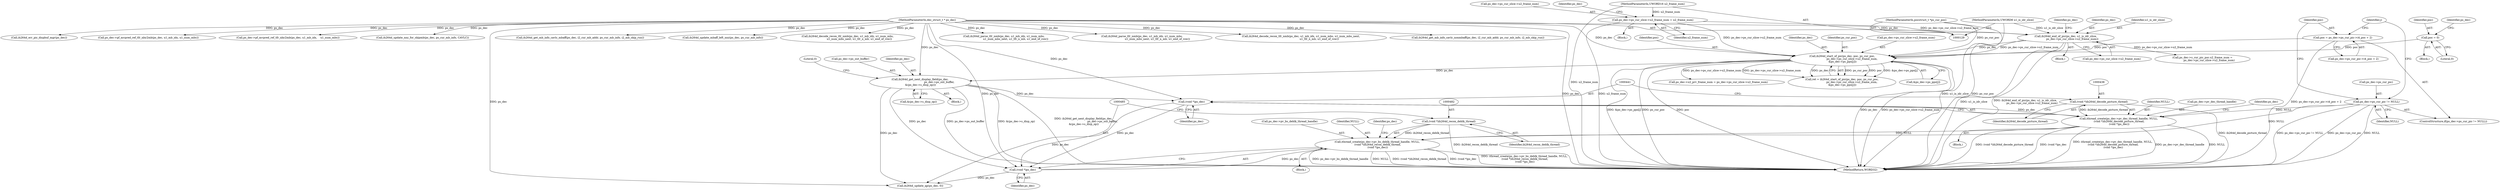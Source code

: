 digraph "0_Android_a78887bcffbc2995cf9ed72e0697acf560875e9e_1@API" {
"1000476" [label="(Call,ithread_create(ps_dec->pv_bs_deblk_thread_handle, NULL,\n (void *)ih264d_recon_deblk_thread,\n (void *)ps_dec))"];
"1000432" [label="(Call,ithread_create(ps_dec->pv_dec_thread_handle, NULL,\n (void *)ih264d_decode_picture_thread,\n (void *)ps_dec))"];
"1000283" [label="(Call,ps_dec->ps_cur_pic != NULL)"];
"1000437" [label="(Call,(void *)ih264d_decode_picture_thread)"];
"1000440" [label="(Call,(void *)ps_dec)"];
"1000385" [label="(Call,ih264d_get_next_display_field(ps_dec,\n                                              ps_dec->ps_out_buffer,\n &(ps_dec->s_disp_op)))"];
"1000346" [label="(Call,ih264d_start_of_pic(ps_dec, poc, ps_cur_poc,\n                        ps_dec->ps_cur_slice->u2_frame_num,\n &ps_dec->ps_pps[j]))"];
"1000234" [label="(Call,ih264d_end_of_pic(ps_dec, u1_is_idr_slice,\n                ps_dec->ps_cur_slice->u2_frame_num))"];
"1000130" [label="(MethodParameterIn,dec_struct_t * ps_dec)"];
"1000132" [label="(MethodParameterIn,UWORD8 u1_is_idr_slice)"];
"1000221" [label="(Call,ps_dec->ps_cur_slice->u2_frame_num = u2_frame_num)"];
"1000133" [label="(MethodParameterIn,UWORD16 u2_frame_num)"];
"1000288" [label="(Call,poc = ps_dec->ps_cur_pic->i4_poc + 2)"];
"1000257" [label="(Call,poc = 0)"];
"1000134" [label="(MethodParameterIn,pocstruct_t *ps_cur_poc)"];
"1000481" [label="(Call,(void *)ih264d_recon_deblk_thread)"];
"1000484" [label="(Call,(void *)ps_dec)"];
"1000433" [label="(Call,ps_dec->pv_dec_thread_handle)"];
"1000664" [label="(Call,ih264d_parse_tfr_nmb(ps_dec, u1_mb_idx, u1_num_mbs,\n                            u1_num_mbs_next, u1_tfr_n_mb, u1_end_of_row))"];
"1001243" [label="(Call,ih264d_parse_tfr_nmb(ps_dec, u1_mb_idx, u1_num_mbs,\n                                     u1_num_mbs_next, u1_tfr_n_mb, u1_end_of_row))"];
"1000130" [label="(MethodParameterIn,dec_struct_t * ps_dec)"];
"1000385" [label="(Call,ih264d_get_next_display_field(ps_dec,\n                                              ps_dec->ps_out_buffer,\n &(ps_dec->s_disp_op)))"];
"1000437" [label="(Call,(void *)ih264d_decode_picture_thread)"];
"1000283" [label="(Call,ps_dec->ps_cur_pic != NULL)"];
"1000439" [label="(Identifier,ih264d_decode_picture_thread)"];
"1000476" [label="(Call,ithread_create(ps_dec->pv_bs_deblk_thread_handle, NULL,\n (void *)ih264d_recon_deblk_thread,\n (void *)ps_dec))"];
"1000220" [label="(Block,)"];
"1000355" [label="(Call,&ps_dec->ps_pps[j])"];
"1001257" [label="(Call,ih264d_decode_recon_tfr_nmb(ps_dec, u1_mb_idx, u1_num_mbs, u1_num_mbs_next,\n                                            u1_tfr_n_mb, u1_end_of_row))"];
"1000477" [label="(Call,ps_dec->pv_bs_deblk_thread_handle)"];
"1000486" [label="(Identifier,ps_dec)"];
"1000235" [label="(Identifier,ps_dec)"];
"1000221" [label="(Call,ps_dec->ps_cur_slice->u2_frame_num = u2_frame_num)"];
"1000237" [label="(Call,ps_dec->ps_cur_slice->u2_frame_num)"];
"1000347" [label="(Identifier,ps_dec)"];
"1000288" [label="(Call,poc = ps_dec->ps_cur_pic->i4_poc + 2)"];
"1000242" [label="(Call,ps_dec->s_cur_pic_poc.u2_frame_num =\n                ps_dec->ps_cur_slice->u2_frame_num)"];
"1000298" [label="(Identifier,j)"];
"1001067" [label="(Call,ih264d_get_mb_info_cavlc_nonmbaff(ps_dec, i2_cur_mb_addr, ps_cur_mb_info, i2_mb_skip_run))"];
"1000205" [label="(Call,ih264d_err_pic_dispbuf_mgr(ps_dec))"];
"1000253" [label="(Block,)"];
"1000236" [label="(Identifier,u1_is_idr_slice)"];
"1000284" [label="(Call,ps_dec->ps_cur_pic)"];
"1000440" [label="(Call,(void *)ps_dec)"];
"1000396" [label="(Literal,0)"];
"1000133" [label="(MethodParameterIn,UWORD16 u2_frame_num)"];
"1000258" [label="(Identifier,poc)"];
"1000431" [label="(Block,)"];
"1000480" [label="(Identifier,NULL)"];
"1000387" [label="(Call,ps_dec->ps_out_buffer)"];
"1000865" [label="(Call,ps_dec->u2_prv_frame_num = ps_dec->ps_cur_slice->u2_frame_num)"];
"1000432" [label="(Call,ithread_create(ps_dec->pv_dec_thread_handle, NULL,\n (void *)ih264d_decode_picture_thread,\n (void *)ps_dec))"];
"1000346" [label="(Call,ih264d_start_of_pic(ps_dec, poc, ps_cur_poc,\n                        ps_dec->ps_cur_slice->u2_frame_num,\n &ps_dec->ps_pps[j]))"];
"1000483" [label="(Identifier,ih264d_recon_deblk_thread)"];
"1000257" [label="(Call,poc = 0)"];
"1000390" [label="(Call,&(ps_dec->s_disp_op))"];
"1000263" [label="(Identifier,ps_dec)"];
"1001219" [label="(Call,ps_dec->pf_mvpred_ref_tfr_nby2mb(ps_dec, u1_mb_idx, u1_num_mbs))"];
"1000227" [label="(Identifier,u2_frame_num)"];
"1000489" [label="(Identifier,ps_dec)"];
"1000349" [label="(Identifier,ps_cur_poc)"];
"1000282" [label="(ControlStructure,if(ps_dec->ps_cur_pic != NULL))"];
"1000470" [label="(Block,)"];
"1000287" [label="(Identifier,NULL)"];
"1000350" [label="(Call,ps_dec->ps_cur_slice->u2_frame_num)"];
"1000481" [label="(Call,(void *)ih264d_recon_deblk_thread)"];
"1000222" [label="(Call,ps_dec->ps_cur_slice->u2_frame_num)"];
"1000344" [label="(Call,ret = ih264d_start_of_pic(ps_dec, poc, ps_cur_poc,\n                        ps_dec->ps_cur_slice->u2_frame_num,\n &ps_dec->ps_pps[j]))"];
"1000348" [label="(Identifier,poc)"];
"1000231" [label="(Identifier,ps_dec)"];
"1000259" [label="(Literal,0)"];
"1000617" [label="(Call,ps_dec->pf_mvpred_ref_tfr_nby2mb(ps_dec, u1_mb_idx,    u1_num_mbs))"];
"1001132" [label="(Call,ih264d_update_nnz_for_skipmb(ps_dec, ps_cur_mb_info, CAVLC))"];
"1000289" [label="(Identifier,poc)"];
"1000442" [label="(Identifier,ps_dec)"];
"1000445" [label="(Identifier,ps_dec)"];
"1001061" [label="(Call,ih264d_get_mb_info_cavlc_mbaff(ps_dec, i2_cur_mb_addr, ps_cur_mb_info, i2_mb_skip_run))"];
"1001160" [label="(Call,ih264d_update_mbaff_left_nnz(ps_dec, ps_cur_mb_info))"];
"1000134" [label="(MethodParameterIn,pocstruct_t *ps_cur_poc)"];
"1000245" [label="(Identifier,ps_dec)"];
"1000384" [label="(Block,)"];
"1000234" [label="(Call,ih264d_end_of_pic(ps_dec, u1_is_idr_slice,\n                ps_dec->ps_cur_slice->u2_frame_num))"];
"1000233" [label="(Block,)"];
"1000678" [label="(Call,ih264d_decode_recon_tfr_nmb(ps_dec, u1_mb_idx, u1_num_mbs,\n                            u1_num_mbs_next, u1_tfr_n_mb, u1_end_of_row))"];
"1000484" [label="(Call,(void *)ps_dec)"];
"1000436" [label="(Identifier,NULL)"];
"1000386" [label="(Identifier,ps_dec)"];
"1000132" [label="(MethodParameterIn,UWORD8 u1_is_idr_slice)"];
"1000963" [label="(Call,ih264d_update_qp(ps_dec, 0))"];
"1001356" [label="(MethodReturn,WORD32)"];
"1000290" [label="(Call,ps_dec->ps_cur_pic->i4_poc + 2)"];
"1000476" -> "1000470"  [label="AST: "];
"1000476" -> "1000484"  [label="CFG: "];
"1000477" -> "1000476"  [label="AST: "];
"1000480" -> "1000476"  [label="AST: "];
"1000481" -> "1000476"  [label="AST: "];
"1000484" -> "1000476"  [label="AST: "];
"1000489" -> "1000476"  [label="CFG: "];
"1000476" -> "1001356"  [label="DDG: ithread_create(ps_dec->pv_bs_deblk_thread_handle, NULL,\n (void *)ih264d_recon_deblk_thread,\n (void *)ps_dec)"];
"1000476" -> "1001356"  [label="DDG: ps_dec->pv_bs_deblk_thread_handle"];
"1000476" -> "1001356"  [label="DDG: NULL"];
"1000476" -> "1001356"  [label="DDG: (void *)ih264d_recon_deblk_thread"];
"1000476" -> "1001356"  [label="DDG: (void *)ps_dec"];
"1000432" -> "1000476"  [label="DDG: NULL"];
"1000283" -> "1000476"  [label="DDG: NULL"];
"1000481" -> "1000476"  [label="DDG: ih264d_recon_deblk_thread"];
"1000484" -> "1000476"  [label="DDG: ps_dec"];
"1000432" -> "1000431"  [label="AST: "];
"1000432" -> "1000440"  [label="CFG: "];
"1000433" -> "1000432"  [label="AST: "];
"1000436" -> "1000432"  [label="AST: "];
"1000437" -> "1000432"  [label="AST: "];
"1000440" -> "1000432"  [label="AST: "];
"1000445" -> "1000432"  [label="CFG: "];
"1000432" -> "1001356"  [label="DDG: NULL"];
"1000432" -> "1001356"  [label="DDG: (void *)ih264d_decode_picture_thread"];
"1000432" -> "1001356"  [label="DDG: (void *)ps_dec"];
"1000432" -> "1001356"  [label="DDG: ithread_create(ps_dec->pv_dec_thread_handle, NULL,\n (void *)ih264d_decode_picture_thread,\n (void *)ps_dec)"];
"1000432" -> "1001356"  [label="DDG: ps_dec->pv_dec_thread_handle"];
"1000283" -> "1000432"  [label="DDG: NULL"];
"1000437" -> "1000432"  [label="DDG: ih264d_decode_picture_thread"];
"1000440" -> "1000432"  [label="DDG: ps_dec"];
"1000283" -> "1000282"  [label="AST: "];
"1000283" -> "1000287"  [label="CFG: "];
"1000284" -> "1000283"  [label="AST: "];
"1000287" -> "1000283"  [label="AST: "];
"1000289" -> "1000283"  [label="CFG: "];
"1000298" -> "1000283"  [label="CFG: "];
"1000283" -> "1001356"  [label="DDG: ps_dec->ps_cur_pic"];
"1000283" -> "1001356"  [label="DDG: NULL"];
"1000283" -> "1001356"  [label="DDG: ps_dec->ps_cur_pic != NULL"];
"1000437" -> "1000439"  [label="CFG: "];
"1000438" -> "1000437"  [label="AST: "];
"1000439" -> "1000437"  [label="AST: "];
"1000441" -> "1000437"  [label="CFG: "];
"1000437" -> "1001356"  [label="DDG: ih264d_decode_picture_thread"];
"1000440" -> "1000442"  [label="CFG: "];
"1000441" -> "1000440"  [label="AST: "];
"1000442" -> "1000440"  [label="AST: "];
"1000385" -> "1000440"  [label="DDG: ps_dec"];
"1000130" -> "1000440"  [label="DDG: ps_dec"];
"1000440" -> "1000484"  [label="DDG: ps_dec"];
"1000440" -> "1000963"  [label="DDG: ps_dec"];
"1000385" -> "1000384"  [label="AST: "];
"1000385" -> "1000390"  [label="CFG: "];
"1000386" -> "1000385"  [label="AST: "];
"1000387" -> "1000385"  [label="AST: "];
"1000390" -> "1000385"  [label="AST: "];
"1000396" -> "1000385"  [label="CFG: "];
"1000385" -> "1001356"  [label="DDG: ps_dec->ps_out_buffer"];
"1000385" -> "1001356"  [label="DDG: &(ps_dec->s_disp_op)"];
"1000385" -> "1001356"  [label="DDG: ih264d_get_next_display_field(ps_dec,\n                                              ps_dec->ps_out_buffer,\n &(ps_dec->s_disp_op))"];
"1000346" -> "1000385"  [label="DDG: ps_dec"];
"1000130" -> "1000385"  [label="DDG: ps_dec"];
"1000385" -> "1000484"  [label="DDG: ps_dec"];
"1000385" -> "1000963"  [label="DDG: ps_dec"];
"1000346" -> "1000344"  [label="AST: "];
"1000346" -> "1000355"  [label="CFG: "];
"1000347" -> "1000346"  [label="AST: "];
"1000348" -> "1000346"  [label="AST: "];
"1000349" -> "1000346"  [label="AST: "];
"1000350" -> "1000346"  [label="AST: "];
"1000355" -> "1000346"  [label="AST: "];
"1000344" -> "1000346"  [label="CFG: "];
"1000346" -> "1001356"  [label="DDG: ps_cur_poc"];
"1000346" -> "1001356"  [label="DDG: poc"];
"1000346" -> "1001356"  [label="DDG: ps_dec"];
"1000346" -> "1001356"  [label="DDG: ps_dec->ps_cur_slice->u2_frame_num"];
"1000346" -> "1001356"  [label="DDG: &ps_dec->ps_pps[j]"];
"1000346" -> "1000344"  [label="DDG: ps_cur_poc"];
"1000346" -> "1000344"  [label="DDG: poc"];
"1000346" -> "1000344"  [label="DDG: &ps_dec->ps_pps[j]"];
"1000346" -> "1000344"  [label="DDG: ps_dec->ps_cur_slice->u2_frame_num"];
"1000346" -> "1000344"  [label="DDG: ps_dec"];
"1000234" -> "1000346"  [label="DDG: ps_dec"];
"1000234" -> "1000346"  [label="DDG: ps_dec->ps_cur_slice->u2_frame_num"];
"1000130" -> "1000346"  [label="DDG: ps_dec"];
"1000288" -> "1000346"  [label="DDG: poc"];
"1000257" -> "1000346"  [label="DDG: poc"];
"1000134" -> "1000346"  [label="DDG: ps_cur_poc"];
"1000221" -> "1000346"  [label="DDG: ps_dec->ps_cur_slice->u2_frame_num"];
"1000346" -> "1000865"  [label="DDG: ps_dec->ps_cur_slice->u2_frame_num"];
"1000234" -> "1000233"  [label="AST: "];
"1000234" -> "1000237"  [label="CFG: "];
"1000235" -> "1000234"  [label="AST: "];
"1000236" -> "1000234"  [label="AST: "];
"1000237" -> "1000234"  [label="AST: "];
"1000245" -> "1000234"  [label="CFG: "];
"1000234" -> "1001356"  [label="DDG: u1_is_idr_slice"];
"1000234" -> "1001356"  [label="DDG: ih264d_end_of_pic(ps_dec, u1_is_idr_slice,\n                ps_dec->ps_cur_slice->u2_frame_num)"];
"1000130" -> "1000234"  [label="DDG: ps_dec"];
"1000132" -> "1000234"  [label="DDG: u1_is_idr_slice"];
"1000221" -> "1000234"  [label="DDG: ps_dec->ps_cur_slice->u2_frame_num"];
"1000234" -> "1000242"  [label="DDG: ps_dec->ps_cur_slice->u2_frame_num"];
"1000130" -> "1000129"  [label="AST: "];
"1000130" -> "1001356"  [label="DDG: ps_dec"];
"1000130" -> "1000205"  [label="DDG: ps_dec"];
"1000130" -> "1000484"  [label="DDG: ps_dec"];
"1000130" -> "1000617"  [label="DDG: ps_dec"];
"1000130" -> "1000664"  [label="DDG: ps_dec"];
"1000130" -> "1000678"  [label="DDG: ps_dec"];
"1000130" -> "1000963"  [label="DDG: ps_dec"];
"1000130" -> "1001061"  [label="DDG: ps_dec"];
"1000130" -> "1001067"  [label="DDG: ps_dec"];
"1000130" -> "1001132"  [label="DDG: ps_dec"];
"1000130" -> "1001160"  [label="DDG: ps_dec"];
"1000130" -> "1001219"  [label="DDG: ps_dec"];
"1000130" -> "1001243"  [label="DDG: ps_dec"];
"1000130" -> "1001257"  [label="DDG: ps_dec"];
"1000132" -> "1000129"  [label="AST: "];
"1000132" -> "1001356"  [label="DDG: u1_is_idr_slice"];
"1000221" -> "1000220"  [label="AST: "];
"1000221" -> "1000227"  [label="CFG: "];
"1000222" -> "1000221"  [label="AST: "];
"1000227" -> "1000221"  [label="AST: "];
"1000231" -> "1000221"  [label="CFG: "];
"1000221" -> "1001356"  [label="DDG: u2_frame_num"];
"1000133" -> "1000221"  [label="DDG: u2_frame_num"];
"1000133" -> "1000129"  [label="AST: "];
"1000133" -> "1001356"  [label="DDG: u2_frame_num"];
"1000288" -> "1000282"  [label="AST: "];
"1000288" -> "1000290"  [label="CFG: "];
"1000289" -> "1000288"  [label="AST: "];
"1000290" -> "1000288"  [label="AST: "];
"1000298" -> "1000288"  [label="CFG: "];
"1000288" -> "1001356"  [label="DDG: ps_dec->ps_cur_pic->i4_poc + 2"];
"1000257" -> "1000253"  [label="AST: "];
"1000257" -> "1000259"  [label="CFG: "];
"1000258" -> "1000257"  [label="AST: "];
"1000259" -> "1000257"  [label="AST: "];
"1000263" -> "1000257"  [label="CFG: "];
"1000134" -> "1000129"  [label="AST: "];
"1000134" -> "1001356"  [label="DDG: ps_cur_poc"];
"1000481" -> "1000483"  [label="CFG: "];
"1000482" -> "1000481"  [label="AST: "];
"1000483" -> "1000481"  [label="AST: "];
"1000485" -> "1000481"  [label="CFG: "];
"1000481" -> "1001356"  [label="DDG: ih264d_recon_deblk_thread"];
"1000484" -> "1000486"  [label="CFG: "];
"1000485" -> "1000484"  [label="AST: "];
"1000486" -> "1000484"  [label="AST: "];
"1000484" -> "1000963"  [label="DDG: ps_dec"];
}
